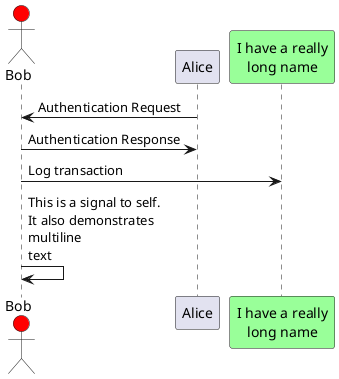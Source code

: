 @startuml
actor Bob #red
' The only difference between actor
'and participant is the drawing
participant Alice
participant "I have a really\nlong name" as L #99FF99

/' You can also declare:
   participant L as "I have a really\nlong name"  #99FF99
'/

Alice->Bob: Authentication Request
Bob->Alice: Authentication Response
Bob->L: Log transaction
Bob->Bob: This is a signal to self.\nIt also demonstrates\nmultiline \ntext
@enduml